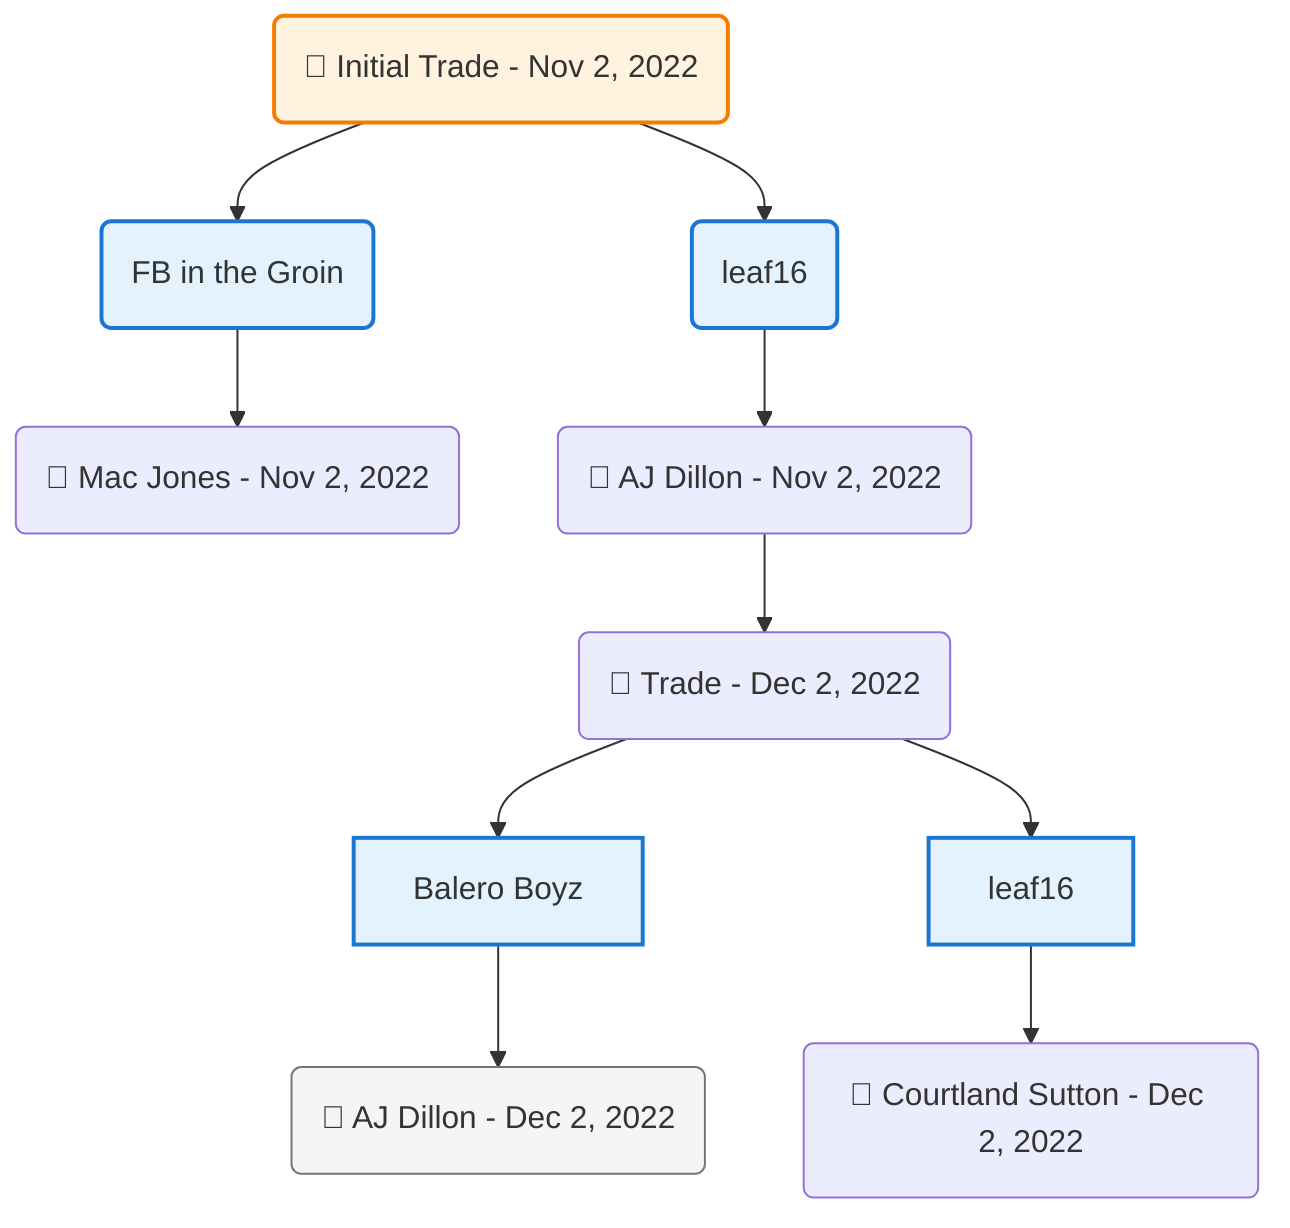 flowchart TD

    TRADE_MAIN("🔄 Initial Trade - Nov 2, 2022")
    TEAM_1("FB in the Groin")
    TEAM_2("leaf16")
    NODE_b63e0f53-75a2-43f9-8849-63fb7c8f56d3("🔄 Mac Jones - Nov 2, 2022")
    NODE_4617ad57-25da-4746-ba9f-8da25a714cce("🔄 AJ Dillon - Nov 2, 2022")
    TRADE_d59b92db-9774-406b-b773-3b3248ac1e99_3("🔄 Trade - Dec 2, 2022")
    TEAM_2feaf03e-fb22-498e-ac8f-e596b6ba7810_4["Balero Boyz"]
    NODE_af3ad74d-8740-43d6-a8f5-43b817f8ecc1("🔄 AJ Dillon - Dec 2, 2022")
    TEAM_66fb98f4-89a7-45f9-893a-b41d71e6249d_5["leaf16"]
    NODE_808ba701-bad1-4bac-b607-84c68a48c5d6("🔄 Courtland Sutton - Dec 2, 2022")

    TRADE_MAIN --> TEAM_1
    TRADE_MAIN --> TEAM_2
    TEAM_1 --> NODE_b63e0f53-75a2-43f9-8849-63fb7c8f56d3
    TEAM_2 --> NODE_4617ad57-25da-4746-ba9f-8da25a714cce
    NODE_4617ad57-25da-4746-ba9f-8da25a714cce --> TRADE_d59b92db-9774-406b-b773-3b3248ac1e99_3
    TRADE_d59b92db-9774-406b-b773-3b3248ac1e99_3 --> TEAM_2feaf03e-fb22-498e-ac8f-e596b6ba7810_4
    TEAM_2feaf03e-fb22-498e-ac8f-e596b6ba7810_4 --> NODE_af3ad74d-8740-43d6-a8f5-43b817f8ecc1
    TRADE_d59b92db-9774-406b-b773-3b3248ac1e99_3 --> TEAM_66fb98f4-89a7-45f9-893a-b41d71e6249d_5
    TEAM_66fb98f4-89a7-45f9-893a-b41d71e6249d_5 --> NODE_808ba701-bad1-4bac-b607-84c68a48c5d6

    %% Node styling
    classDef teamNode fill:#e3f2fd,stroke:#1976d2,stroke-width:2px
    classDef tradeNode fill:#fff3e0,stroke:#f57c00,stroke-width:2px
    classDef playerNode fill:#f3e5f5,stroke:#7b1fa2,stroke-width:1px
    classDef nonRootPlayerNode fill:#f5f5f5,stroke:#757575,stroke-width:1px
    classDef endNode fill:#ffebee,stroke:#c62828,stroke-width:2px
    classDef waiverNode fill:#e8f5e8,stroke:#388e3c,stroke-width:2px
    classDef championshipNode fill:#fff9c4,stroke:#f57f17,stroke-width:3px

    class TEAM_1,TEAM_2,TEAM_2feaf03e-fb22-498e-ac8f-e596b6ba7810_4,TEAM_66fb98f4-89a7-45f9-893a-b41d71e6249d_5 teamNode
    class NODE_af3ad74d-8740-43d6-a8f5-43b817f8ecc1 nonRootPlayerNode
    class TRADE_MAIN tradeNode